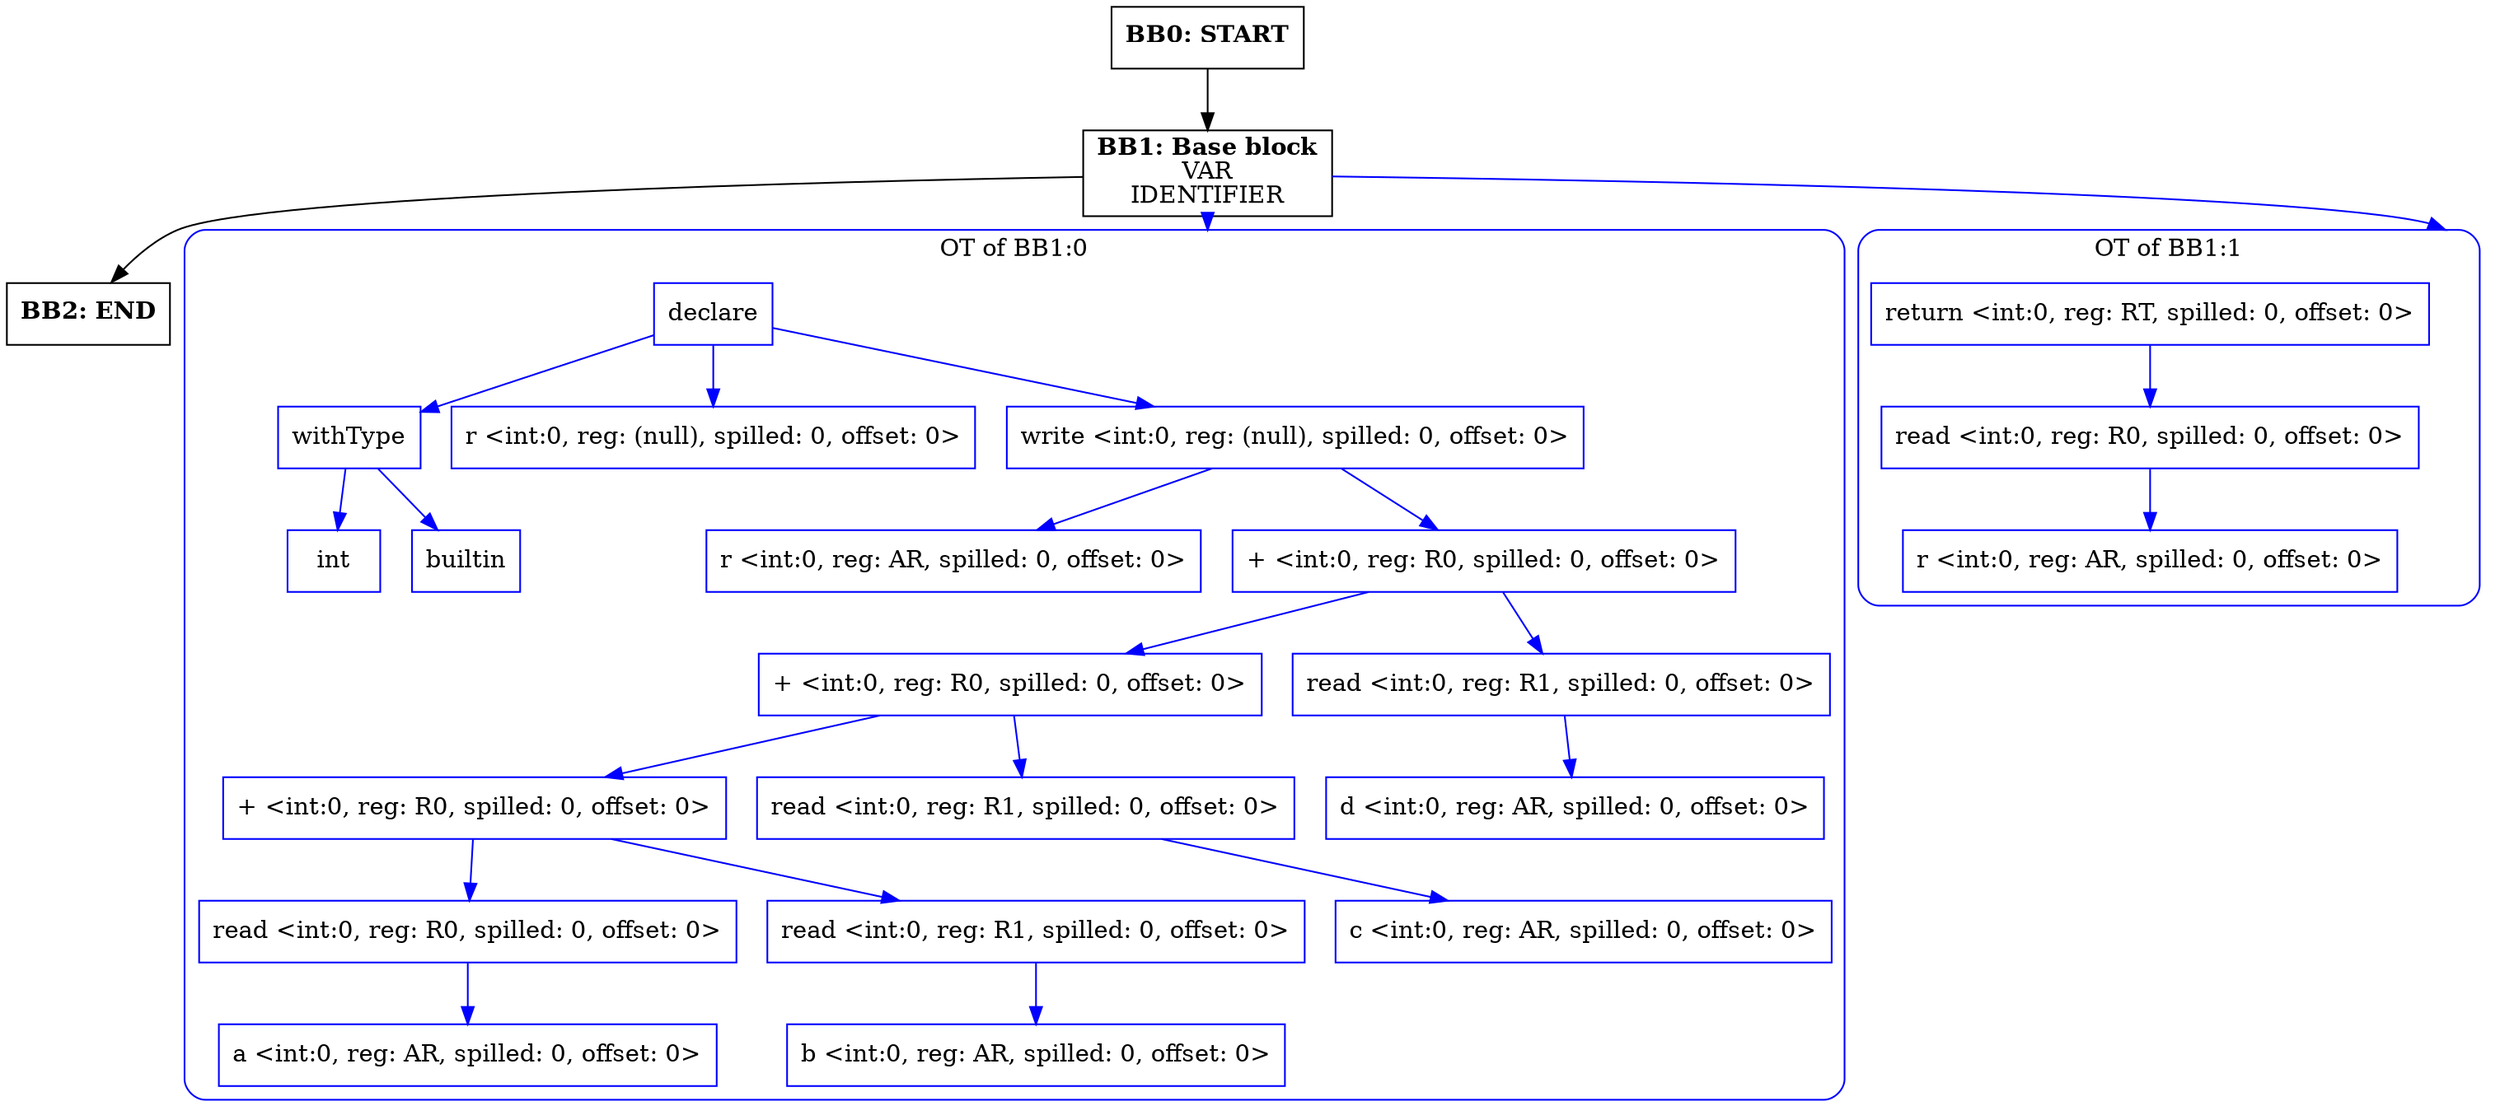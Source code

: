 digraph CFG {
    compound=true;
    graph [splines=true];
    node [shape=rectangle];

    BB2 [label=<<B>BB2: END</B><BR ALIGN="CENTER"/>>];
    BB1 [label=<<B>BB1: Base block</B><BR ALIGN="CENTER"/>VAR<BR ALIGN="CENTER"/>IDENTIFIER<BR ALIGN="CENTER"/>>];
    subgraph cluster_instruction0 {
        label = "OT of BB1:0";
        style=rounded;
        color=blue;
        entry0 [shape=point, style=invis];
        node0 [label="declare", color=blue];
        node1 [label="withType", color=blue];
        node2 [label="int", color=blue];
        node1 -> node2[color=blue];
        node3 [label="builtin", color=blue];
        node1 -> node3[color=blue];
        node0 -> node1[color=blue];
        node4 [label="r <int:0, reg: (null), spilled: 0, offset: 0>", color=blue];
        node0 -> node4[color=blue];
        node5 [label="write <int:0, reg: (null), spilled: 0, offset: 0>", color=blue];
        node6 [label="r <int:0, reg: AR, spilled: 0, offset: 0>", color=blue];
        node5 -> node6[color=blue];
        node7 [label="+ <int:0, reg: R0, spilled: 0, offset: 0>", color=blue];
        node8 [label="+ <int:0, reg: R0, spilled: 0, offset: 0>", color=blue];
        node9 [label="+ <int:0, reg: R0, spilled: 0, offset: 0>", color=blue];
        node10 [label="read <int:0, reg: R0, spilled: 0, offset: 0>", color=blue];
        node11 [label="a <int:0, reg: AR, spilled: 0, offset: 0>", color=blue];
        node10 -> node11[color=blue];
        node9 -> node10[color=blue];
        node12 [label="read <int:0, reg: R1, spilled: 0, offset: 0>", color=blue];
        node13 [label="b <int:0, reg: AR, spilled: 0, offset: 0>", color=blue];
        node12 -> node13[color=blue];
        node9 -> node12[color=blue];
        node8 -> node9[color=blue];
        node14 [label="read <int:0, reg: R1, spilled: 0, offset: 0>", color=blue];
        node15 [label="c <int:0, reg: AR, spilled: 0, offset: 0>", color=blue];
        node14 -> node15[color=blue];
        node8 -> node14[color=blue];
        node7 -> node8[color=blue];
        node16 [label="read <int:0, reg: R1, spilled: 0, offset: 0>", color=blue];
        node17 [label="d <int:0, reg: AR, spilled: 0, offset: 0>", color=blue];
        node16 -> node17[color=blue];
        node7 -> node16[color=blue];
        node5 -> node7[color=blue];
        node0 -> node5[color=blue];
    }
    BB1 -> entry0 [lhead=cluster_instruction0, color=blue];
    subgraph cluster_instruction1 {
        label = "OT of BB1:1";
        style=rounded;
        color=blue;
        entry1 [shape=point, style=invis];
        node18 [label="return <int:0, reg: RT, spilled: 0, offset: 0>", color=blue];
        node19 [label="read <int:0, reg: R0, spilled: 0, offset: 0>", color=blue];
        node20 [label="r <int:0, reg: AR, spilled: 0, offset: 0>", color=blue];
        node19 -> node20[color=blue];
        node18 -> node19[color=blue];
    }
    BB1 -> entry1 [lhead=cluster_instruction1, color=blue];
    BB0 [label=<<B>BB0: START</B><BR ALIGN="CENTER"/>>];

    BB1 -> BB2;
    BB0 -> BB1;
}
